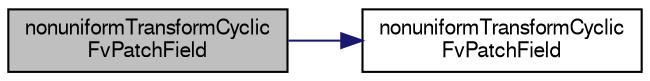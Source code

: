 digraph "nonuniformTransformCyclicFvPatchField"
{
  bgcolor="transparent";
  edge [fontname="FreeSans",fontsize="10",labelfontname="FreeSans",labelfontsize="10"];
  node [fontname="FreeSans",fontsize="10",shape=record];
  rankdir="LR";
  Node4 [label="nonuniformTransformCyclic\lFvPatchField",height=0.2,width=0.4,color="black", fillcolor="grey75", style="filled", fontcolor="black"];
  Node4 -> Node5 [color="midnightblue",fontsize="10",style="solid",fontname="FreeSans"];
  Node5 [label="nonuniformTransformCyclic\lFvPatchField",height=0.2,width=0.4,color="black",URL="$a22034.html#a9d59a1dcf571e274711ac8dc54a6a201",tooltip="Construct from patch and internal field. "];
}
